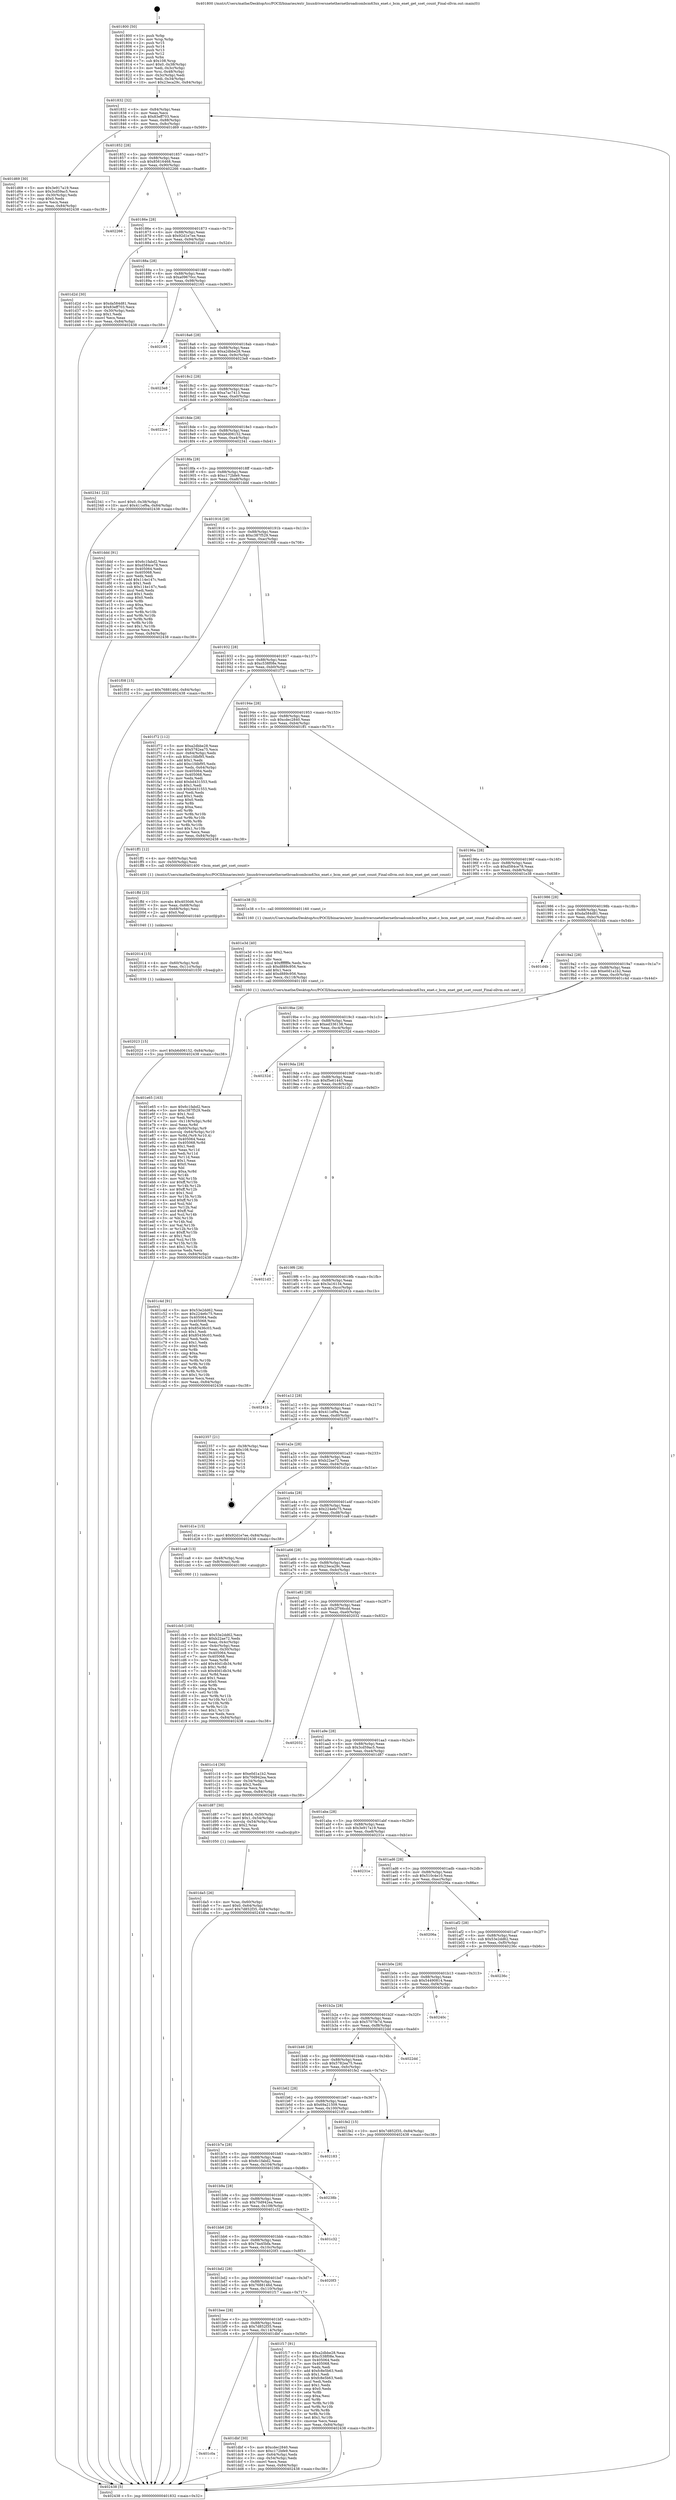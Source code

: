 digraph "0x401800" {
  label = "0x401800 (/mnt/c/Users/mathe/Desktop/tcc/POCII/binaries/extr_linuxdriversnetethernetbroadcombcm63xx_enet.c_bcm_enet_get_sset_count_Final-ollvm.out::main(0))"
  labelloc = "t"
  node[shape=record]

  Entry [label="",width=0.3,height=0.3,shape=circle,fillcolor=black,style=filled]
  "0x401832" [label="{
     0x401832 [32]\l
     | [instrs]\l
     &nbsp;&nbsp;0x401832 \<+6\>: mov -0x84(%rbp),%eax\l
     &nbsp;&nbsp;0x401838 \<+2\>: mov %eax,%ecx\l
     &nbsp;&nbsp;0x40183a \<+6\>: sub $0x83eff703,%ecx\l
     &nbsp;&nbsp;0x401840 \<+6\>: mov %eax,-0x88(%rbp)\l
     &nbsp;&nbsp;0x401846 \<+6\>: mov %ecx,-0x8c(%rbp)\l
     &nbsp;&nbsp;0x40184c \<+6\>: je 0000000000401d69 \<main+0x569\>\l
  }"]
  "0x401d69" [label="{
     0x401d69 [30]\l
     | [instrs]\l
     &nbsp;&nbsp;0x401d69 \<+5\>: mov $0x3e917a19,%eax\l
     &nbsp;&nbsp;0x401d6e \<+5\>: mov $0x3cd59ac5,%ecx\l
     &nbsp;&nbsp;0x401d73 \<+3\>: mov -0x30(%rbp),%edx\l
     &nbsp;&nbsp;0x401d76 \<+3\>: cmp $0x0,%edx\l
     &nbsp;&nbsp;0x401d79 \<+3\>: cmove %ecx,%eax\l
     &nbsp;&nbsp;0x401d7c \<+6\>: mov %eax,-0x84(%rbp)\l
     &nbsp;&nbsp;0x401d82 \<+5\>: jmp 0000000000402438 \<main+0xc38\>\l
  }"]
  "0x401852" [label="{
     0x401852 [28]\l
     | [instrs]\l
     &nbsp;&nbsp;0x401852 \<+5\>: jmp 0000000000401857 \<main+0x57\>\l
     &nbsp;&nbsp;0x401857 \<+6\>: mov -0x88(%rbp),%eax\l
     &nbsp;&nbsp;0x40185d \<+5\>: sub $0x85616468,%eax\l
     &nbsp;&nbsp;0x401862 \<+6\>: mov %eax,-0x90(%rbp)\l
     &nbsp;&nbsp;0x401868 \<+6\>: je 0000000000402266 \<main+0xa66\>\l
  }"]
  Exit [label="",width=0.3,height=0.3,shape=circle,fillcolor=black,style=filled,peripheries=2]
  "0x402266" [label="{
     0x402266\l
  }", style=dashed]
  "0x40186e" [label="{
     0x40186e [28]\l
     | [instrs]\l
     &nbsp;&nbsp;0x40186e \<+5\>: jmp 0000000000401873 \<main+0x73\>\l
     &nbsp;&nbsp;0x401873 \<+6\>: mov -0x88(%rbp),%eax\l
     &nbsp;&nbsp;0x401879 \<+5\>: sub $0x92d1e7ee,%eax\l
     &nbsp;&nbsp;0x40187e \<+6\>: mov %eax,-0x94(%rbp)\l
     &nbsp;&nbsp;0x401884 \<+6\>: je 0000000000401d2d \<main+0x52d\>\l
  }"]
  "0x402023" [label="{
     0x402023 [15]\l
     | [instrs]\l
     &nbsp;&nbsp;0x402023 \<+10\>: movl $0xb6d06152,-0x84(%rbp)\l
     &nbsp;&nbsp;0x40202d \<+5\>: jmp 0000000000402438 \<main+0xc38\>\l
  }"]
  "0x401d2d" [label="{
     0x401d2d [30]\l
     | [instrs]\l
     &nbsp;&nbsp;0x401d2d \<+5\>: mov $0xda584d81,%eax\l
     &nbsp;&nbsp;0x401d32 \<+5\>: mov $0x83eff703,%ecx\l
     &nbsp;&nbsp;0x401d37 \<+3\>: mov -0x30(%rbp),%edx\l
     &nbsp;&nbsp;0x401d3a \<+3\>: cmp $0x1,%edx\l
     &nbsp;&nbsp;0x401d3d \<+3\>: cmovl %ecx,%eax\l
     &nbsp;&nbsp;0x401d40 \<+6\>: mov %eax,-0x84(%rbp)\l
     &nbsp;&nbsp;0x401d46 \<+5\>: jmp 0000000000402438 \<main+0xc38\>\l
  }"]
  "0x40188a" [label="{
     0x40188a [28]\l
     | [instrs]\l
     &nbsp;&nbsp;0x40188a \<+5\>: jmp 000000000040188f \<main+0x8f\>\l
     &nbsp;&nbsp;0x40188f \<+6\>: mov -0x88(%rbp),%eax\l
     &nbsp;&nbsp;0x401895 \<+5\>: sub $0xa09670cc,%eax\l
     &nbsp;&nbsp;0x40189a \<+6\>: mov %eax,-0x98(%rbp)\l
     &nbsp;&nbsp;0x4018a0 \<+6\>: je 0000000000402165 \<main+0x965\>\l
  }"]
  "0x402014" [label="{
     0x402014 [15]\l
     | [instrs]\l
     &nbsp;&nbsp;0x402014 \<+4\>: mov -0x60(%rbp),%rdi\l
     &nbsp;&nbsp;0x402018 \<+6\>: mov %eax,-0x11c(%rbp)\l
     &nbsp;&nbsp;0x40201e \<+5\>: call 0000000000401030 \<free@plt\>\l
     | [calls]\l
     &nbsp;&nbsp;0x401030 \{1\} (unknown)\l
  }"]
  "0x402165" [label="{
     0x402165\l
  }", style=dashed]
  "0x4018a6" [label="{
     0x4018a6 [28]\l
     | [instrs]\l
     &nbsp;&nbsp;0x4018a6 \<+5\>: jmp 00000000004018ab \<main+0xab\>\l
     &nbsp;&nbsp;0x4018ab \<+6\>: mov -0x88(%rbp),%eax\l
     &nbsp;&nbsp;0x4018b1 \<+5\>: sub $0xa2dbbe28,%eax\l
     &nbsp;&nbsp;0x4018b6 \<+6\>: mov %eax,-0x9c(%rbp)\l
     &nbsp;&nbsp;0x4018bc \<+6\>: je 00000000004023e8 \<main+0xbe8\>\l
  }"]
  "0x401ffd" [label="{
     0x401ffd [23]\l
     | [instrs]\l
     &nbsp;&nbsp;0x401ffd \<+10\>: movabs $0x4030d6,%rdi\l
     &nbsp;&nbsp;0x402007 \<+3\>: mov %eax,-0x68(%rbp)\l
     &nbsp;&nbsp;0x40200a \<+3\>: mov -0x68(%rbp),%esi\l
     &nbsp;&nbsp;0x40200d \<+2\>: mov $0x0,%al\l
     &nbsp;&nbsp;0x40200f \<+5\>: call 0000000000401040 \<printf@plt\>\l
     | [calls]\l
     &nbsp;&nbsp;0x401040 \{1\} (unknown)\l
  }"]
  "0x4023e8" [label="{
     0x4023e8\l
  }", style=dashed]
  "0x4018c2" [label="{
     0x4018c2 [28]\l
     | [instrs]\l
     &nbsp;&nbsp;0x4018c2 \<+5\>: jmp 00000000004018c7 \<main+0xc7\>\l
     &nbsp;&nbsp;0x4018c7 \<+6\>: mov -0x88(%rbp),%eax\l
     &nbsp;&nbsp;0x4018cd \<+5\>: sub $0xa7ac7413,%eax\l
     &nbsp;&nbsp;0x4018d2 \<+6\>: mov %eax,-0xa0(%rbp)\l
     &nbsp;&nbsp;0x4018d8 \<+6\>: je 00000000004022ce \<main+0xace\>\l
  }"]
  "0x401e65" [label="{
     0x401e65 [163]\l
     | [instrs]\l
     &nbsp;&nbsp;0x401e65 \<+5\>: mov $0x6c1fabd2,%ecx\l
     &nbsp;&nbsp;0x401e6a \<+5\>: mov $0xc387f529,%edx\l
     &nbsp;&nbsp;0x401e6f \<+3\>: mov $0x1,%sil\l
     &nbsp;&nbsp;0x401e72 \<+2\>: xor %edi,%edi\l
     &nbsp;&nbsp;0x401e74 \<+7\>: mov -0x118(%rbp),%r8d\l
     &nbsp;&nbsp;0x401e7b \<+4\>: imul %eax,%r8d\l
     &nbsp;&nbsp;0x401e7f \<+4\>: mov -0x60(%rbp),%r9\l
     &nbsp;&nbsp;0x401e83 \<+4\>: movslq -0x64(%rbp),%r10\l
     &nbsp;&nbsp;0x401e87 \<+4\>: mov %r8d,(%r9,%r10,4)\l
     &nbsp;&nbsp;0x401e8b \<+7\>: mov 0x405064,%eax\l
     &nbsp;&nbsp;0x401e92 \<+8\>: mov 0x405068,%r8d\l
     &nbsp;&nbsp;0x401e9a \<+3\>: sub $0x1,%edi\l
     &nbsp;&nbsp;0x401e9d \<+3\>: mov %eax,%r11d\l
     &nbsp;&nbsp;0x401ea0 \<+3\>: add %edi,%r11d\l
     &nbsp;&nbsp;0x401ea3 \<+4\>: imul %r11d,%eax\l
     &nbsp;&nbsp;0x401ea7 \<+3\>: and $0x1,%eax\l
     &nbsp;&nbsp;0x401eaa \<+3\>: cmp $0x0,%eax\l
     &nbsp;&nbsp;0x401ead \<+3\>: sete %bl\l
     &nbsp;&nbsp;0x401eb0 \<+4\>: cmp $0xa,%r8d\l
     &nbsp;&nbsp;0x401eb4 \<+4\>: setl %r14b\l
     &nbsp;&nbsp;0x401eb8 \<+3\>: mov %bl,%r15b\l
     &nbsp;&nbsp;0x401ebb \<+4\>: xor $0xff,%r15b\l
     &nbsp;&nbsp;0x401ebf \<+3\>: mov %r14b,%r12b\l
     &nbsp;&nbsp;0x401ec2 \<+4\>: xor $0xff,%r12b\l
     &nbsp;&nbsp;0x401ec6 \<+4\>: xor $0x1,%sil\l
     &nbsp;&nbsp;0x401eca \<+3\>: mov %r15b,%r13b\l
     &nbsp;&nbsp;0x401ecd \<+4\>: and $0xff,%r13b\l
     &nbsp;&nbsp;0x401ed1 \<+3\>: and %sil,%bl\l
     &nbsp;&nbsp;0x401ed4 \<+3\>: mov %r12b,%al\l
     &nbsp;&nbsp;0x401ed7 \<+2\>: and $0xff,%al\l
     &nbsp;&nbsp;0x401ed9 \<+3\>: and %sil,%r14b\l
     &nbsp;&nbsp;0x401edc \<+3\>: or %bl,%r13b\l
     &nbsp;&nbsp;0x401edf \<+3\>: or %r14b,%al\l
     &nbsp;&nbsp;0x401ee2 \<+3\>: xor %al,%r13b\l
     &nbsp;&nbsp;0x401ee5 \<+3\>: or %r12b,%r15b\l
     &nbsp;&nbsp;0x401ee8 \<+4\>: xor $0xff,%r15b\l
     &nbsp;&nbsp;0x401eec \<+4\>: or $0x1,%sil\l
     &nbsp;&nbsp;0x401ef0 \<+3\>: and %sil,%r15b\l
     &nbsp;&nbsp;0x401ef3 \<+3\>: or %r15b,%r13b\l
     &nbsp;&nbsp;0x401ef6 \<+4\>: test $0x1,%r13b\l
     &nbsp;&nbsp;0x401efa \<+3\>: cmovne %edx,%ecx\l
     &nbsp;&nbsp;0x401efd \<+6\>: mov %ecx,-0x84(%rbp)\l
     &nbsp;&nbsp;0x401f03 \<+5\>: jmp 0000000000402438 \<main+0xc38\>\l
  }"]
  "0x4022ce" [label="{
     0x4022ce\l
  }", style=dashed]
  "0x4018de" [label="{
     0x4018de [28]\l
     | [instrs]\l
     &nbsp;&nbsp;0x4018de \<+5\>: jmp 00000000004018e3 \<main+0xe3\>\l
     &nbsp;&nbsp;0x4018e3 \<+6\>: mov -0x88(%rbp),%eax\l
     &nbsp;&nbsp;0x4018e9 \<+5\>: sub $0xb6d06152,%eax\l
     &nbsp;&nbsp;0x4018ee \<+6\>: mov %eax,-0xa4(%rbp)\l
     &nbsp;&nbsp;0x4018f4 \<+6\>: je 0000000000402341 \<main+0xb41\>\l
  }"]
  "0x401e3d" [label="{
     0x401e3d [40]\l
     | [instrs]\l
     &nbsp;&nbsp;0x401e3d \<+5\>: mov $0x2,%ecx\l
     &nbsp;&nbsp;0x401e42 \<+1\>: cltd\l
     &nbsp;&nbsp;0x401e43 \<+2\>: idiv %ecx\l
     &nbsp;&nbsp;0x401e45 \<+6\>: imul $0xfffffffe,%edx,%ecx\l
     &nbsp;&nbsp;0x401e4b \<+6\>: sub $0xd889c956,%ecx\l
     &nbsp;&nbsp;0x401e51 \<+3\>: add $0x1,%ecx\l
     &nbsp;&nbsp;0x401e54 \<+6\>: add $0xd889c956,%ecx\l
     &nbsp;&nbsp;0x401e5a \<+6\>: mov %ecx,-0x118(%rbp)\l
     &nbsp;&nbsp;0x401e60 \<+5\>: call 0000000000401160 \<next_i\>\l
     | [calls]\l
     &nbsp;&nbsp;0x401160 \{1\} (/mnt/c/Users/mathe/Desktop/tcc/POCII/binaries/extr_linuxdriversnetethernetbroadcombcm63xx_enet.c_bcm_enet_get_sset_count_Final-ollvm.out::next_i)\l
  }"]
  "0x402341" [label="{
     0x402341 [22]\l
     | [instrs]\l
     &nbsp;&nbsp;0x402341 \<+7\>: movl $0x0,-0x38(%rbp)\l
     &nbsp;&nbsp;0x402348 \<+10\>: movl $0x411ef9a,-0x84(%rbp)\l
     &nbsp;&nbsp;0x402352 \<+5\>: jmp 0000000000402438 \<main+0xc38\>\l
  }"]
  "0x4018fa" [label="{
     0x4018fa [28]\l
     | [instrs]\l
     &nbsp;&nbsp;0x4018fa \<+5\>: jmp 00000000004018ff \<main+0xff\>\l
     &nbsp;&nbsp;0x4018ff \<+6\>: mov -0x88(%rbp),%eax\l
     &nbsp;&nbsp;0x401905 \<+5\>: sub $0xc172bfe9,%eax\l
     &nbsp;&nbsp;0x40190a \<+6\>: mov %eax,-0xa8(%rbp)\l
     &nbsp;&nbsp;0x401910 \<+6\>: je 0000000000401ddd \<main+0x5dd\>\l
  }"]
  "0x401c0a" [label="{
     0x401c0a\l
  }", style=dashed]
  "0x401ddd" [label="{
     0x401ddd [91]\l
     | [instrs]\l
     &nbsp;&nbsp;0x401ddd \<+5\>: mov $0x6c1fabd2,%eax\l
     &nbsp;&nbsp;0x401de2 \<+5\>: mov $0xd584ce78,%ecx\l
     &nbsp;&nbsp;0x401de7 \<+7\>: mov 0x405064,%edx\l
     &nbsp;&nbsp;0x401dee \<+7\>: mov 0x405068,%esi\l
     &nbsp;&nbsp;0x401df5 \<+2\>: mov %edx,%edi\l
     &nbsp;&nbsp;0x401df7 \<+6\>: add $0x114e147c,%edi\l
     &nbsp;&nbsp;0x401dfd \<+3\>: sub $0x1,%edi\l
     &nbsp;&nbsp;0x401e00 \<+6\>: sub $0x114e147c,%edi\l
     &nbsp;&nbsp;0x401e06 \<+3\>: imul %edi,%edx\l
     &nbsp;&nbsp;0x401e09 \<+3\>: and $0x1,%edx\l
     &nbsp;&nbsp;0x401e0c \<+3\>: cmp $0x0,%edx\l
     &nbsp;&nbsp;0x401e0f \<+4\>: sete %r8b\l
     &nbsp;&nbsp;0x401e13 \<+3\>: cmp $0xa,%esi\l
     &nbsp;&nbsp;0x401e16 \<+4\>: setl %r9b\l
     &nbsp;&nbsp;0x401e1a \<+3\>: mov %r8b,%r10b\l
     &nbsp;&nbsp;0x401e1d \<+3\>: and %r9b,%r10b\l
     &nbsp;&nbsp;0x401e20 \<+3\>: xor %r9b,%r8b\l
     &nbsp;&nbsp;0x401e23 \<+3\>: or %r8b,%r10b\l
     &nbsp;&nbsp;0x401e26 \<+4\>: test $0x1,%r10b\l
     &nbsp;&nbsp;0x401e2a \<+3\>: cmovne %ecx,%eax\l
     &nbsp;&nbsp;0x401e2d \<+6\>: mov %eax,-0x84(%rbp)\l
     &nbsp;&nbsp;0x401e33 \<+5\>: jmp 0000000000402438 \<main+0xc38\>\l
  }"]
  "0x401916" [label="{
     0x401916 [28]\l
     | [instrs]\l
     &nbsp;&nbsp;0x401916 \<+5\>: jmp 000000000040191b \<main+0x11b\>\l
     &nbsp;&nbsp;0x40191b \<+6\>: mov -0x88(%rbp),%eax\l
     &nbsp;&nbsp;0x401921 \<+5\>: sub $0xc387f529,%eax\l
     &nbsp;&nbsp;0x401926 \<+6\>: mov %eax,-0xac(%rbp)\l
     &nbsp;&nbsp;0x40192c \<+6\>: je 0000000000401f08 \<main+0x708\>\l
  }"]
  "0x401dbf" [label="{
     0x401dbf [30]\l
     | [instrs]\l
     &nbsp;&nbsp;0x401dbf \<+5\>: mov $0xcdec2840,%eax\l
     &nbsp;&nbsp;0x401dc4 \<+5\>: mov $0xc172bfe9,%ecx\l
     &nbsp;&nbsp;0x401dc9 \<+3\>: mov -0x64(%rbp),%edx\l
     &nbsp;&nbsp;0x401dcc \<+3\>: cmp -0x54(%rbp),%edx\l
     &nbsp;&nbsp;0x401dcf \<+3\>: cmovl %ecx,%eax\l
     &nbsp;&nbsp;0x401dd2 \<+6\>: mov %eax,-0x84(%rbp)\l
     &nbsp;&nbsp;0x401dd8 \<+5\>: jmp 0000000000402438 \<main+0xc38\>\l
  }"]
  "0x401f08" [label="{
     0x401f08 [15]\l
     | [instrs]\l
     &nbsp;&nbsp;0x401f08 \<+10\>: movl $0x7688146d,-0x84(%rbp)\l
     &nbsp;&nbsp;0x401f12 \<+5\>: jmp 0000000000402438 \<main+0xc38\>\l
  }"]
  "0x401932" [label="{
     0x401932 [28]\l
     | [instrs]\l
     &nbsp;&nbsp;0x401932 \<+5\>: jmp 0000000000401937 \<main+0x137\>\l
     &nbsp;&nbsp;0x401937 \<+6\>: mov -0x88(%rbp),%eax\l
     &nbsp;&nbsp;0x40193d \<+5\>: sub $0xc538f08e,%eax\l
     &nbsp;&nbsp;0x401942 \<+6\>: mov %eax,-0xb0(%rbp)\l
     &nbsp;&nbsp;0x401948 \<+6\>: je 0000000000401f72 \<main+0x772\>\l
  }"]
  "0x401bee" [label="{
     0x401bee [28]\l
     | [instrs]\l
     &nbsp;&nbsp;0x401bee \<+5\>: jmp 0000000000401bf3 \<main+0x3f3\>\l
     &nbsp;&nbsp;0x401bf3 \<+6\>: mov -0x88(%rbp),%eax\l
     &nbsp;&nbsp;0x401bf9 \<+5\>: sub $0x7d852f35,%eax\l
     &nbsp;&nbsp;0x401bfe \<+6\>: mov %eax,-0x114(%rbp)\l
     &nbsp;&nbsp;0x401c04 \<+6\>: je 0000000000401dbf \<main+0x5bf\>\l
  }"]
  "0x401f72" [label="{
     0x401f72 [112]\l
     | [instrs]\l
     &nbsp;&nbsp;0x401f72 \<+5\>: mov $0xa2dbbe28,%eax\l
     &nbsp;&nbsp;0x401f77 \<+5\>: mov $0x5782ea75,%ecx\l
     &nbsp;&nbsp;0x401f7c \<+3\>: mov -0x64(%rbp),%edx\l
     &nbsp;&nbsp;0x401f7f \<+6\>: sub $0xc1fdbf95,%edx\l
     &nbsp;&nbsp;0x401f85 \<+3\>: add $0x1,%edx\l
     &nbsp;&nbsp;0x401f88 \<+6\>: add $0xc1fdbf95,%edx\l
     &nbsp;&nbsp;0x401f8e \<+3\>: mov %edx,-0x64(%rbp)\l
     &nbsp;&nbsp;0x401f91 \<+7\>: mov 0x405064,%edx\l
     &nbsp;&nbsp;0x401f98 \<+7\>: mov 0x405068,%esi\l
     &nbsp;&nbsp;0x401f9f \<+2\>: mov %edx,%edi\l
     &nbsp;&nbsp;0x401fa1 \<+6\>: add $0xbd431553,%edi\l
     &nbsp;&nbsp;0x401fa7 \<+3\>: sub $0x1,%edi\l
     &nbsp;&nbsp;0x401faa \<+6\>: sub $0xbd431553,%edi\l
     &nbsp;&nbsp;0x401fb0 \<+3\>: imul %edi,%edx\l
     &nbsp;&nbsp;0x401fb3 \<+3\>: and $0x1,%edx\l
     &nbsp;&nbsp;0x401fb6 \<+3\>: cmp $0x0,%edx\l
     &nbsp;&nbsp;0x401fb9 \<+4\>: sete %r8b\l
     &nbsp;&nbsp;0x401fbd \<+3\>: cmp $0xa,%esi\l
     &nbsp;&nbsp;0x401fc0 \<+4\>: setl %r9b\l
     &nbsp;&nbsp;0x401fc4 \<+3\>: mov %r8b,%r10b\l
     &nbsp;&nbsp;0x401fc7 \<+3\>: and %r9b,%r10b\l
     &nbsp;&nbsp;0x401fca \<+3\>: xor %r9b,%r8b\l
     &nbsp;&nbsp;0x401fcd \<+3\>: or %r8b,%r10b\l
     &nbsp;&nbsp;0x401fd0 \<+4\>: test $0x1,%r10b\l
     &nbsp;&nbsp;0x401fd4 \<+3\>: cmovne %ecx,%eax\l
     &nbsp;&nbsp;0x401fd7 \<+6\>: mov %eax,-0x84(%rbp)\l
     &nbsp;&nbsp;0x401fdd \<+5\>: jmp 0000000000402438 \<main+0xc38\>\l
  }"]
  "0x40194e" [label="{
     0x40194e [28]\l
     | [instrs]\l
     &nbsp;&nbsp;0x40194e \<+5\>: jmp 0000000000401953 \<main+0x153\>\l
     &nbsp;&nbsp;0x401953 \<+6\>: mov -0x88(%rbp),%eax\l
     &nbsp;&nbsp;0x401959 \<+5\>: sub $0xcdec2840,%eax\l
     &nbsp;&nbsp;0x40195e \<+6\>: mov %eax,-0xb4(%rbp)\l
     &nbsp;&nbsp;0x401964 \<+6\>: je 0000000000401ff1 \<main+0x7f1\>\l
  }"]
  "0x401f17" [label="{
     0x401f17 [91]\l
     | [instrs]\l
     &nbsp;&nbsp;0x401f17 \<+5\>: mov $0xa2dbbe28,%eax\l
     &nbsp;&nbsp;0x401f1c \<+5\>: mov $0xc538f08e,%ecx\l
     &nbsp;&nbsp;0x401f21 \<+7\>: mov 0x405064,%edx\l
     &nbsp;&nbsp;0x401f28 \<+7\>: mov 0x405068,%esi\l
     &nbsp;&nbsp;0x401f2f \<+2\>: mov %edx,%edi\l
     &nbsp;&nbsp;0x401f31 \<+6\>: add $0xfc8e5b63,%edi\l
     &nbsp;&nbsp;0x401f37 \<+3\>: sub $0x1,%edi\l
     &nbsp;&nbsp;0x401f3a \<+6\>: sub $0xfc8e5b63,%edi\l
     &nbsp;&nbsp;0x401f40 \<+3\>: imul %edi,%edx\l
     &nbsp;&nbsp;0x401f43 \<+3\>: and $0x1,%edx\l
     &nbsp;&nbsp;0x401f46 \<+3\>: cmp $0x0,%edx\l
     &nbsp;&nbsp;0x401f49 \<+4\>: sete %r8b\l
     &nbsp;&nbsp;0x401f4d \<+3\>: cmp $0xa,%esi\l
     &nbsp;&nbsp;0x401f50 \<+4\>: setl %r9b\l
     &nbsp;&nbsp;0x401f54 \<+3\>: mov %r8b,%r10b\l
     &nbsp;&nbsp;0x401f57 \<+3\>: and %r9b,%r10b\l
     &nbsp;&nbsp;0x401f5a \<+3\>: xor %r9b,%r8b\l
     &nbsp;&nbsp;0x401f5d \<+3\>: or %r8b,%r10b\l
     &nbsp;&nbsp;0x401f60 \<+4\>: test $0x1,%r10b\l
     &nbsp;&nbsp;0x401f64 \<+3\>: cmovne %ecx,%eax\l
     &nbsp;&nbsp;0x401f67 \<+6\>: mov %eax,-0x84(%rbp)\l
     &nbsp;&nbsp;0x401f6d \<+5\>: jmp 0000000000402438 \<main+0xc38\>\l
  }"]
  "0x401ff1" [label="{
     0x401ff1 [12]\l
     | [instrs]\l
     &nbsp;&nbsp;0x401ff1 \<+4\>: mov -0x60(%rbp),%rdi\l
     &nbsp;&nbsp;0x401ff5 \<+3\>: mov -0x50(%rbp),%esi\l
     &nbsp;&nbsp;0x401ff8 \<+5\>: call 0000000000401400 \<bcm_enet_get_sset_count\>\l
     | [calls]\l
     &nbsp;&nbsp;0x401400 \{1\} (/mnt/c/Users/mathe/Desktop/tcc/POCII/binaries/extr_linuxdriversnetethernetbroadcombcm63xx_enet.c_bcm_enet_get_sset_count_Final-ollvm.out::bcm_enet_get_sset_count)\l
  }"]
  "0x40196a" [label="{
     0x40196a [28]\l
     | [instrs]\l
     &nbsp;&nbsp;0x40196a \<+5\>: jmp 000000000040196f \<main+0x16f\>\l
     &nbsp;&nbsp;0x40196f \<+6\>: mov -0x88(%rbp),%eax\l
     &nbsp;&nbsp;0x401975 \<+5\>: sub $0xd584ce78,%eax\l
     &nbsp;&nbsp;0x40197a \<+6\>: mov %eax,-0xb8(%rbp)\l
     &nbsp;&nbsp;0x401980 \<+6\>: je 0000000000401e38 \<main+0x638\>\l
  }"]
  "0x401bd2" [label="{
     0x401bd2 [28]\l
     | [instrs]\l
     &nbsp;&nbsp;0x401bd2 \<+5\>: jmp 0000000000401bd7 \<main+0x3d7\>\l
     &nbsp;&nbsp;0x401bd7 \<+6\>: mov -0x88(%rbp),%eax\l
     &nbsp;&nbsp;0x401bdd \<+5\>: sub $0x7688146d,%eax\l
     &nbsp;&nbsp;0x401be2 \<+6\>: mov %eax,-0x110(%rbp)\l
     &nbsp;&nbsp;0x401be8 \<+6\>: je 0000000000401f17 \<main+0x717\>\l
  }"]
  "0x401e38" [label="{
     0x401e38 [5]\l
     | [instrs]\l
     &nbsp;&nbsp;0x401e38 \<+5\>: call 0000000000401160 \<next_i\>\l
     | [calls]\l
     &nbsp;&nbsp;0x401160 \{1\} (/mnt/c/Users/mathe/Desktop/tcc/POCII/binaries/extr_linuxdriversnetethernetbroadcombcm63xx_enet.c_bcm_enet_get_sset_count_Final-ollvm.out::next_i)\l
  }"]
  "0x401986" [label="{
     0x401986 [28]\l
     | [instrs]\l
     &nbsp;&nbsp;0x401986 \<+5\>: jmp 000000000040198b \<main+0x18b\>\l
     &nbsp;&nbsp;0x40198b \<+6\>: mov -0x88(%rbp),%eax\l
     &nbsp;&nbsp;0x401991 \<+5\>: sub $0xda584d81,%eax\l
     &nbsp;&nbsp;0x401996 \<+6\>: mov %eax,-0xbc(%rbp)\l
     &nbsp;&nbsp;0x40199c \<+6\>: je 0000000000401d4b \<main+0x54b\>\l
  }"]
  "0x4020f3" [label="{
     0x4020f3\l
  }", style=dashed]
  "0x401d4b" [label="{
     0x401d4b\l
  }", style=dashed]
  "0x4019a2" [label="{
     0x4019a2 [28]\l
     | [instrs]\l
     &nbsp;&nbsp;0x4019a2 \<+5\>: jmp 00000000004019a7 \<main+0x1a7\>\l
     &nbsp;&nbsp;0x4019a7 \<+6\>: mov -0x88(%rbp),%eax\l
     &nbsp;&nbsp;0x4019ad \<+5\>: sub $0xe0d1a1b2,%eax\l
     &nbsp;&nbsp;0x4019b2 \<+6\>: mov %eax,-0xc0(%rbp)\l
     &nbsp;&nbsp;0x4019b8 \<+6\>: je 0000000000401c4d \<main+0x44d\>\l
  }"]
  "0x401bb6" [label="{
     0x401bb6 [28]\l
     | [instrs]\l
     &nbsp;&nbsp;0x401bb6 \<+5\>: jmp 0000000000401bbb \<main+0x3bb\>\l
     &nbsp;&nbsp;0x401bbb \<+6\>: mov -0x88(%rbp),%eax\l
     &nbsp;&nbsp;0x401bc1 \<+5\>: sub $0x74a45bfa,%eax\l
     &nbsp;&nbsp;0x401bc6 \<+6\>: mov %eax,-0x10c(%rbp)\l
     &nbsp;&nbsp;0x401bcc \<+6\>: je 00000000004020f3 \<main+0x8f3\>\l
  }"]
  "0x401c4d" [label="{
     0x401c4d [91]\l
     | [instrs]\l
     &nbsp;&nbsp;0x401c4d \<+5\>: mov $0x53e2dd62,%eax\l
     &nbsp;&nbsp;0x401c52 \<+5\>: mov $0x224e6c75,%ecx\l
     &nbsp;&nbsp;0x401c57 \<+7\>: mov 0x405064,%edx\l
     &nbsp;&nbsp;0x401c5e \<+7\>: mov 0x405068,%esi\l
     &nbsp;&nbsp;0x401c65 \<+2\>: mov %edx,%edi\l
     &nbsp;&nbsp;0x401c67 \<+6\>: sub $0x85436c03,%edi\l
     &nbsp;&nbsp;0x401c6d \<+3\>: sub $0x1,%edi\l
     &nbsp;&nbsp;0x401c70 \<+6\>: add $0x85436c03,%edi\l
     &nbsp;&nbsp;0x401c76 \<+3\>: imul %edi,%edx\l
     &nbsp;&nbsp;0x401c79 \<+3\>: and $0x1,%edx\l
     &nbsp;&nbsp;0x401c7c \<+3\>: cmp $0x0,%edx\l
     &nbsp;&nbsp;0x401c7f \<+4\>: sete %r8b\l
     &nbsp;&nbsp;0x401c83 \<+3\>: cmp $0xa,%esi\l
     &nbsp;&nbsp;0x401c86 \<+4\>: setl %r9b\l
     &nbsp;&nbsp;0x401c8a \<+3\>: mov %r8b,%r10b\l
     &nbsp;&nbsp;0x401c8d \<+3\>: and %r9b,%r10b\l
     &nbsp;&nbsp;0x401c90 \<+3\>: xor %r9b,%r8b\l
     &nbsp;&nbsp;0x401c93 \<+3\>: or %r8b,%r10b\l
     &nbsp;&nbsp;0x401c96 \<+4\>: test $0x1,%r10b\l
     &nbsp;&nbsp;0x401c9a \<+3\>: cmovne %ecx,%eax\l
     &nbsp;&nbsp;0x401c9d \<+6\>: mov %eax,-0x84(%rbp)\l
     &nbsp;&nbsp;0x401ca3 \<+5\>: jmp 0000000000402438 \<main+0xc38\>\l
  }"]
  "0x4019be" [label="{
     0x4019be [28]\l
     | [instrs]\l
     &nbsp;&nbsp;0x4019be \<+5\>: jmp 00000000004019c3 \<main+0x1c3\>\l
     &nbsp;&nbsp;0x4019c3 \<+6\>: mov -0x88(%rbp),%eax\l
     &nbsp;&nbsp;0x4019c9 \<+5\>: sub $0xed336138,%eax\l
     &nbsp;&nbsp;0x4019ce \<+6\>: mov %eax,-0xc4(%rbp)\l
     &nbsp;&nbsp;0x4019d4 \<+6\>: je 000000000040232d \<main+0xb2d\>\l
  }"]
  "0x401c32" [label="{
     0x401c32\l
  }", style=dashed]
  "0x40232d" [label="{
     0x40232d\l
  }", style=dashed]
  "0x4019da" [label="{
     0x4019da [28]\l
     | [instrs]\l
     &nbsp;&nbsp;0x4019da \<+5\>: jmp 00000000004019df \<main+0x1df\>\l
     &nbsp;&nbsp;0x4019df \<+6\>: mov -0x88(%rbp),%eax\l
     &nbsp;&nbsp;0x4019e5 \<+5\>: sub $0xf5e61445,%eax\l
     &nbsp;&nbsp;0x4019ea \<+6\>: mov %eax,-0xc8(%rbp)\l
     &nbsp;&nbsp;0x4019f0 \<+6\>: je 00000000004021d3 \<main+0x9d3\>\l
  }"]
  "0x401b9a" [label="{
     0x401b9a [28]\l
     | [instrs]\l
     &nbsp;&nbsp;0x401b9a \<+5\>: jmp 0000000000401b9f \<main+0x39f\>\l
     &nbsp;&nbsp;0x401b9f \<+6\>: mov -0x88(%rbp),%eax\l
     &nbsp;&nbsp;0x401ba5 \<+5\>: sub $0x70d942ea,%eax\l
     &nbsp;&nbsp;0x401baa \<+6\>: mov %eax,-0x108(%rbp)\l
     &nbsp;&nbsp;0x401bb0 \<+6\>: je 0000000000401c32 \<main+0x432\>\l
  }"]
  "0x4021d3" [label="{
     0x4021d3\l
  }", style=dashed]
  "0x4019f6" [label="{
     0x4019f6 [28]\l
     | [instrs]\l
     &nbsp;&nbsp;0x4019f6 \<+5\>: jmp 00000000004019fb \<main+0x1fb\>\l
     &nbsp;&nbsp;0x4019fb \<+6\>: mov -0x88(%rbp),%eax\l
     &nbsp;&nbsp;0x401a01 \<+5\>: sub $0x3a16134,%eax\l
     &nbsp;&nbsp;0x401a06 \<+6\>: mov %eax,-0xcc(%rbp)\l
     &nbsp;&nbsp;0x401a0c \<+6\>: je 000000000040241b \<main+0xc1b\>\l
  }"]
  "0x40238b" [label="{
     0x40238b\l
  }", style=dashed]
  "0x40241b" [label="{
     0x40241b\l
  }", style=dashed]
  "0x401a12" [label="{
     0x401a12 [28]\l
     | [instrs]\l
     &nbsp;&nbsp;0x401a12 \<+5\>: jmp 0000000000401a17 \<main+0x217\>\l
     &nbsp;&nbsp;0x401a17 \<+6\>: mov -0x88(%rbp),%eax\l
     &nbsp;&nbsp;0x401a1d \<+5\>: sub $0x411ef9a,%eax\l
     &nbsp;&nbsp;0x401a22 \<+6\>: mov %eax,-0xd0(%rbp)\l
     &nbsp;&nbsp;0x401a28 \<+6\>: je 0000000000402357 \<main+0xb57\>\l
  }"]
  "0x401b7e" [label="{
     0x401b7e [28]\l
     | [instrs]\l
     &nbsp;&nbsp;0x401b7e \<+5\>: jmp 0000000000401b83 \<main+0x383\>\l
     &nbsp;&nbsp;0x401b83 \<+6\>: mov -0x88(%rbp),%eax\l
     &nbsp;&nbsp;0x401b89 \<+5\>: sub $0x6c1fabd2,%eax\l
     &nbsp;&nbsp;0x401b8e \<+6\>: mov %eax,-0x104(%rbp)\l
     &nbsp;&nbsp;0x401b94 \<+6\>: je 000000000040238b \<main+0xb8b\>\l
  }"]
  "0x402357" [label="{
     0x402357 [21]\l
     | [instrs]\l
     &nbsp;&nbsp;0x402357 \<+3\>: mov -0x38(%rbp),%eax\l
     &nbsp;&nbsp;0x40235a \<+7\>: add $0x108,%rsp\l
     &nbsp;&nbsp;0x402361 \<+1\>: pop %rbx\l
     &nbsp;&nbsp;0x402362 \<+2\>: pop %r12\l
     &nbsp;&nbsp;0x402364 \<+2\>: pop %r13\l
     &nbsp;&nbsp;0x402366 \<+2\>: pop %r14\l
     &nbsp;&nbsp;0x402368 \<+2\>: pop %r15\l
     &nbsp;&nbsp;0x40236a \<+1\>: pop %rbp\l
     &nbsp;&nbsp;0x40236b \<+1\>: ret\l
  }"]
  "0x401a2e" [label="{
     0x401a2e [28]\l
     | [instrs]\l
     &nbsp;&nbsp;0x401a2e \<+5\>: jmp 0000000000401a33 \<main+0x233\>\l
     &nbsp;&nbsp;0x401a33 \<+6\>: mov -0x88(%rbp),%eax\l
     &nbsp;&nbsp;0x401a39 \<+5\>: sub $0xb22ae72,%eax\l
     &nbsp;&nbsp;0x401a3e \<+6\>: mov %eax,-0xd4(%rbp)\l
     &nbsp;&nbsp;0x401a44 \<+6\>: je 0000000000401d1e \<main+0x51e\>\l
  }"]
  "0x402183" [label="{
     0x402183\l
  }", style=dashed]
  "0x401d1e" [label="{
     0x401d1e [15]\l
     | [instrs]\l
     &nbsp;&nbsp;0x401d1e \<+10\>: movl $0x92d1e7ee,-0x84(%rbp)\l
     &nbsp;&nbsp;0x401d28 \<+5\>: jmp 0000000000402438 \<main+0xc38\>\l
  }"]
  "0x401a4a" [label="{
     0x401a4a [28]\l
     | [instrs]\l
     &nbsp;&nbsp;0x401a4a \<+5\>: jmp 0000000000401a4f \<main+0x24f\>\l
     &nbsp;&nbsp;0x401a4f \<+6\>: mov -0x88(%rbp),%eax\l
     &nbsp;&nbsp;0x401a55 \<+5\>: sub $0x224e6c75,%eax\l
     &nbsp;&nbsp;0x401a5a \<+6\>: mov %eax,-0xd8(%rbp)\l
     &nbsp;&nbsp;0x401a60 \<+6\>: je 0000000000401ca8 \<main+0x4a8\>\l
  }"]
  "0x401b62" [label="{
     0x401b62 [28]\l
     | [instrs]\l
     &nbsp;&nbsp;0x401b62 \<+5\>: jmp 0000000000401b67 \<main+0x367\>\l
     &nbsp;&nbsp;0x401b67 \<+6\>: mov -0x88(%rbp),%eax\l
     &nbsp;&nbsp;0x401b6d \<+5\>: sub $0x69a21509,%eax\l
     &nbsp;&nbsp;0x401b72 \<+6\>: mov %eax,-0x100(%rbp)\l
     &nbsp;&nbsp;0x401b78 \<+6\>: je 0000000000402183 \<main+0x983\>\l
  }"]
  "0x401ca8" [label="{
     0x401ca8 [13]\l
     | [instrs]\l
     &nbsp;&nbsp;0x401ca8 \<+4\>: mov -0x48(%rbp),%rax\l
     &nbsp;&nbsp;0x401cac \<+4\>: mov 0x8(%rax),%rdi\l
     &nbsp;&nbsp;0x401cb0 \<+5\>: call 0000000000401060 \<atoi@plt\>\l
     | [calls]\l
     &nbsp;&nbsp;0x401060 \{1\} (unknown)\l
  }"]
  "0x401a66" [label="{
     0x401a66 [28]\l
     | [instrs]\l
     &nbsp;&nbsp;0x401a66 \<+5\>: jmp 0000000000401a6b \<main+0x26b\>\l
     &nbsp;&nbsp;0x401a6b \<+6\>: mov -0x88(%rbp),%eax\l
     &nbsp;&nbsp;0x401a71 \<+5\>: sub $0x23eca29c,%eax\l
     &nbsp;&nbsp;0x401a76 \<+6\>: mov %eax,-0xdc(%rbp)\l
     &nbsp;&nbsp;0x401a7c \<+6\>: je 0000000000401c14 \<main+0x414\>\l
  }"]
  "0x401fe2" [label="{
     0x401fe2 [15]\l
     | [instrs]\l
     &nbsp;&nbsp;0x401fe2 \<+10\>: movl $0x7d852f35,-0x84(%rbp)\l
     &nbsp;&nbsp;0x401fec \<+5\>: jmp 0000000000402438 \<main+0xc38\>\l
  }"]
  "0x401c14" [label="{
     0x401c14 [30]\l
     | [instrs]\l
     &nbsp;&nbsp;0x401c14 \<+5\>: mov $0xe0d1a1b2,%eax\l
     &nbsp;&nbsp;0x401c19 \<+5\>: mov $0x70d942ea,%ecx\l
     &nbsp;&nbsp;0x401c1e \<+3\>: mov -0x34(%rbp),%edx\l
     &nbsp;&nbsp;0x401c21 \<+3\>: cmp $0x2,%edx\l
     &nbsp;&nbsp;0x401c24 \<+3\>: cmovne %ecx,%eax\l
     &nbsp;&nbsp;0x401c27 \<+6\>: mov %eax,-0x84(%rbp)\l
     &nbsp;&nbsp;0x401c2d \<+5\>: jmp 0000000000402438 \<main+0xc38\>\l
  }"]
  "0x401a82" [label="{
     0x401a82 [28]\l
     | [instrs]\l
     &nbsp;&nbsp;0x401a82 \<+5\>: jmp 0000000000401a87 \<main+0x287\>\l
     &nbsp;&nbsp;0x401a87 \<+6\>: mov -0x88(%rbp),%eax\l
     &nbsp;&nbsp;0x401a8d \<+5\>: sub $0x2f766cdd,%eax\l
     &nbsp;&nbsp;0x401a92 \<+6\>: mov %eax,-0xe0(%rbp)\l
     &nbsp;&nbsp;0x401a98 \<+6\>: je 0000000000402032 \<main+0x832\>\l
  }"]
  "0x402438" [label="{
     0x402438 [5]\l
     | [instrs]\l
     &nbsp;&nbsp;0x402438 \<+5\>: jmp 0000000000401832 \<main+0x32\>\l
  }"]
  "0x401800" [label="{
     0x401800 [50]\l
     | [instrs]\l
     &nbsp;&nbsp;0x401800 \<+1\>: push %rbp\l
     &nbsp;&nbsp;0x401801 \<+3\>: mov %rsp,%rbp\l
     &nbsp;&nbsp;0x401804 \<+2\>: push %r15\l
     &nbsp;&nbsp;0x401806 \<+2\>: push %r14\l
     &nbsp;&nbsp;0x401808 \<+2\>: push %r13\l
     &nbsp;&nbsp;0x40180a \<+2\>: push %r12\l
     &nbsp;&nbsp;0x40180c \<+1\>: push %rbx\l
     &nbsp;&nbsp;0x40180d \<+7\>: sub $0x108,%rsp\l
     &nbsp;&nbsp;0x401814 \<+7\>: movl $0x0,-0x38(%rbp)\l
     &nbsp;&nbsp;0x40181b \<+3\>: mov %edi,-0x3c(%rbp)\l
     &nbsp;&nbsp;0x40181e \<+4\>: mov %rsi,-0x48(%rbp)\l
     &nbsp;&nbsp;0x401822 \<+3\>: mov -0x3c(%rbp),%edi\l
     &nbsp;&nbsp;0x401825 \<+3\>: mov %edi,-0x34(%rbp)\l
     &nbsp;&nbsp;0x401828 \<+10\>: movl $0x23eca29c,-0x84(%rbp)\l
  }"]
  "0x401cb5" [label="{
     0x401cb5 [105]\l
     | [instrs]\l
     &nbsp;&nbsp;0x401cb5 \<+5\>: mov $0x53e2dd62,%ecx\l
     &nbsp;&nbsp;0x401cba \<+5\>: mov $0xb22ae72,%edx\l
     &nbsp;&nbsp;0x401cbf \<+3\>: mov %eax,-0x4c(%rbp)\l
     &nbsp;&nbsp;0x401cc2 \<+3\>: mov -0x4c(%rbp),%eax\l
     &nbsp;&nbsp;0x401cc5 \<+3\>: mov %eax,-0x30(%rbp)\l
     &nbsp;&nbsp;0x401cc8 \<+7\>: mov 0x405064,%eax\l
     &nbsp;&nbsp;0x401ccf \<+7\>: mov 0x405068,%esi\l
     &nbsp;&nbsp;0x401cd6 \<+3\>: mov %eax,%r8d\l
     &nbsp;&nbsp;0x401cd9 \<+7\>: add $0x40d1db34,%r8d\l
     &nbsp;&nbsp;0x401ce0 \<+4\>: sub $0x1,%r8d\l
     &nbsp;&nbsp;0x401ce4 \<+7\>: sub $0x40d1db34,%r8d\l
     &nbsp;&nbsp;0x401ceb \<+4\>: imul %r8d,%eax\l
     &nbsp;&nbsp;0x401cef \<+3\>: and $0x1,%eax\l
     &nbsp;&nbsp;0x401cf2 \<+3\>: cmp $0x0,%eax\l
     &nbsp;&nbsp;0x401cf5 \<+4\>: sete %r9b\l
     &nbsp;&nbsp;0x401cf9 \<+3\>: cmp $0xa,%esi\l
     &nbsp;&nbsp;0x401cfc \<+4\>: setl %r10b\l
     &nbsp;&nbsp;0x401d00 \<+3\>: mov %r9b,%r11b\l
     &nbsp;&nbsp;0x401d03 \<+3\>: and %r10b,%r11b\l
     &nbsp;&nbsp;0x401d06 \<+3\>: xor %r10b,%r9b\l
     &nbsp;&nbsp;0x401d09 \<+3\>: or %r9b,%r11b\l
     &nbsp;&nbsp;0x401d0c \<+4\>: test $0x1,%r11b\l
     &nbsp;&nbsp;0x401d10 \<+3\>: cmovne %edx,%ecx\l
     &nbsp;&nbsp;0x401d13 \<+6\>: mov %ecx,-0x84(%rbp)\l
     &nbsp;&nbsp;0x401d19 \<+5\>: jmp 0000000000402438 \<main+0xc38\>\l
  }"]
  "0x401b46" [label="{
     0x401b46 [28]\l
     | [instrs]\l
     &nbsp;&nbsp;0x401b46 \<+5\>: jmp 0000000000401b4b \<main+0x34b\>\l
     &nbsp;&nbsp;0x401b4b \<+6\>: mov -0x88(%rbp),%eax\l
     &nbsp;&nbsp;0x401b51 \<+5\>: sub $0x5782ea75,%eax\l
     &nbsp;&nbsp;0x401b56 \<+6\>: mov %eax,-0xfc(%rbp)\l
     &nbsp;&nbsp;0x401b5c \<+6\>: je 0000000000401fe2 \<main+0x7e2\>\l
  }"]
  "0x402032" [label="{
     0x402032\l
  }", style=dashed]
  "0x401a9e" [label="{
     0x401a9e [28]\l
     | [instrs]\l
     &nbsp;&nbsp;0x401a9e \<+5\>: jmp 0000000000401aa3 \<main+0x2a3\>\l
     &nbsp;&nbsp;0x401aa3 \<+6\>: mov -0x88(%rbp),%eax\l
     &nbsp;&nbsp;0x401aa9 \<+5\>: sub $0x3cd59ac5,%eax\l
     &nbsp;&nbsp;0x401aae \<+6\>: mov %eax,-0xe4(%rbp)\l
     &nbsp;&nbsp;0x401ab4 \<+6\>: je 0000000000401d87 \<main+0x587\>\l
  }"]
  "0x4022dd" [label="{
     0x4022dd\l
  }", style=dashed]
  "0x401d87" [label="{
     0x401d87 [30]\l
     | [instrs]\l
     &nbsp;&nbsp;0x401d87 \<+7\>: movl $0x64,-0x50(%rbp)\l
     &nbsp;&nbsp;0x401d8e \<+7\>: movl $0x1,-0x54(%rbp)\l
     &nbsp;&nbsp;0x401d95 \<+4\>: movslq -0x54(%rbp),%rax\l
     &nbsp;&nbsp;0x401d99 \<+4\>: shl $0x2,%rax\l
     &nbsp;&nbsp;0x401d9d \<+3\>: mov %rax,%rdi\l
     &nbsp;&nbsp;0x401da0 \<+5\>: call 0000000000401050 \<malloc@plt\>\l
     | [calls]\l
     &nbsp;&nbsp;0x401050 \{1\} (unknown)\l
  }"]
  "0x401aba" [label="{
     0x401aba [28]\l
     | [instrs]\l
     &nbsp;&nbsp;0x401aba \<+5\>: jmp 0000000000401abf \<main+0x2bf\>\l
     &nbsp;&nbsp;0x401abf \<+6\>: mov -0x88(%rbp),%eax\l
     &nbsp;&nbsp;0x401ac5 \<+5\>: sub $0x3e917a19,%eax\l
     &nbsp;&nbsp;0x401aca \<+6\>: mov %eax,-0xe8(%rbp)\l
     &nbsp;&nbsp;0x401ad0 \<+6\>: je 000000000040231e \<main+0xb1e\>\l
  }"]
  "0x401da5" [label="{
     0x401da5 [26]\l
     | [instrs]\l
     &nbsp;&nbsp;0x401da5 \<+4\>: mov %rax,-0x60(%rbp)\l
     &nbsp;&nbsp;0x401da9 \<+7\>: movl $0x0,-0x64(%rbp)\l
     &nbsp;&nbsp;0x401db0 \<+10\>: movl $0x7d852f35,-0x84(%rbp)\l
     &nbsp;&nbsp;0x401dba \<+5\>: jmp 0000000000402438 \<main+0xc38\>\l
  }"]
  "0x401b2a" [label="{
     0x401b2a [28]\l
     | [instrs]\l
     &nbsp;&nbsp;0x401b2a \<+5\>: jmp 0000000000401b2f \<main+0x32f\>\l
     &nbsp;&nbsp;0x401b2f \<+6\>: mov -0x88(%rbp),%eax\l
     &nbsp;&nbsp;0x401b35 \<+5\>: sub $0x5707fe7d,%eax\l
     &nbsp;&nbsp;0x401b3a \<+6\>: mov %eax,-0xf8(%rbp)\l
     &nbsp;&nbsp;0x401b40 \<+6\>: je 00000000004022dd \<main+0xadd\>\l
  }"]
  "0x40231e" [label="{
     0x40231e\l
  }", style=dashed]
  "0x401ad6" [label="{
     0x401ad6 [28]\l
     | [instrs]\l
     &nbsp;&nbsp;0x401ad6 \<+5\>: jmp 0000000000401adb \<main+0x2db\>\l
     &nbsp;&nbsp;0x401adb \<+6\>: mov -0x88(%rbp),%eax\l
     &nbsp;&nbsp;0x401ae1 \<+5\>: sub $0x510c4e10,%eax\l
     &nbsp;&nbsp;0x401ae6 \<+6\>: mov %eax,-0xec(%rbp)\l
     &nbsp;&nbsp;0x401aec \<+6\>: je 000000000040206a \<main+0x86a\>\l
  }"]
  "0x40240c" [label="{
     0x40240c\l
  }", style=dashed]
  "0x40206a" [label="{
     0x40206a\l
  }", style=dashed]
  "0x401af2" [label="{
     0x401af2 [28]\l
     | [instrs]\l
     &nbsp;&nbsp;0x401af2 \<+5\>: jmp 0000000000401af7 \<main+0x2f7\>\l
     &nbsp;&nbsp;0x401af7 \<+6\>: mov -0x88(%rbp),%eax\l
     &nbsp;&nbsp;0x401afd \<+5\>: sub $0x53e2dd62,%eax\l
     &nbsp;&nbsp;0x401b02 \<+6\>: mov %eax,-0xf0(%rbp)\l
     &nbsp;&nbsp;0x401b08 \<+6\>: je 000000000040236c \<main+0xb6c\>\l
  }"]
  "0x401b0e" [label="{
     0x401b0e [28]\l
     | [instrs]\l
     &nbsp;&nbsp;0x401b0e \<+5\>: jmp 0000000000401b13 \<main+0x313\>\l
     &nbsp;&nbsp;0x401b13 \<+6\>: mov -0x88(%rbp),%eax\l
     &nbsp;&nbsp;0x401b19 \<+5\>: sub $0x54490814,%eax\l
     &nbsp;&nbsp;0x401b1e \<+6\>: mov %eax,-0xf4(%rbp)\l
     &nbsp;&nbsp;0x401b24 \<+6\>: je 000000000040240c \<main+0xc0c\>\l
  }"]
  "0x40236c" [label="{
     0x40236c\l
  }", style=dashed]
  Entry -> "0x401800" [label=" 1"]
  "0x401832" -> "0x401d69" [label=" 1"]
  "0x401832" -> "0x401852" [label=" 17"]
  "0x402357" -> Exit [label=" 1"]
  "0x401852" -> "0x402266" [label=" 0"]
  "0x401852" -> "0x40186e" [label=" 17"]
  "0x402341" -> "0x402438" [label=" 1"]
  "0x40186e" -> "0x401d2d" [label=" 1"]
  "0x40186e" -> "0x40188a" [label=" 16"]
  "0x402023" -> "0x402438" [label=" 1"]
  "0x40188a" -> "0x402165" [label=" 0"]
  "0x40188a" -> "0x4018a6" [label=" 16"]
  "0x402014" -> "0x402023" [label=" 1"]
  "0x4018a6" -> "0x4023e8" [label=" 0"]
  "0x4018a6" -> "0x4018c2" [label=" 16"]
  "0x401ffd" -> "0x402014" [label=" 1"]
  "0x4018c2" -> "0x4022ce" [label=" 0"]
  "0x4018c2" -> "0x4018de" [label=" 16"]
  "0x401ff1" -> "0x401ffd" [label=" 1"]
  "0x4018de" -> "0x402341" [label=" 1"]
  "0x4018de" -> "0x4018fa" [label=" 15"]
  "0x401fe2" -> "0x402438" [label=" 1"]
  "0x4018fa" -> "0x401ddd" [label=" 1"]
  "0x4018fa" -> "0x401916" [label=" 14"]
  "0x401f72" -> "0x402438" [label=" 1"]
  "0x401916" -> "0x401f08" [label=" 1"]
  "0x401916" -> "0x401932" [label=" 13"]
  "0x401f17" -> "0x402438" [label=" 1"]
  "0x401932" -> "0x401f72" [label=" 1"]
  "0x401932" -> "0x40194e" [label=" 12"]
  "0x401e65" -> "0x402438" [label=" 1"]
  "0x40194e" -> "0x401ff1" [label=" 1"]
  "0x40194e" -> "0x40196a" [label=" 11"]
  "0x401e3d" -> "0x401e65" [label=" 1"]
  "0x40196a" -> "0x401e38" [label=" 1"]
  "0x40196a" -> "0x401986" [label=" 10"]
  "0x401ddd" -> "0x402438" [label=" 1"]
  "0x401986" -> "0x401d4b" [label=" 0"]
  "0x401986" -> "0x4019a2" [label=" 10"]
  "0x401dbf" -> "0x402438" [label=" 2"]
  "0x4019a2" -> "0x401c4d" [label=" 1"]
  "0x4019a2" -> "0x4019be" [label=" 9"]
  "0x401bee" -> "0x401dbf" [label=" 2"]
  "0x4019be" -> "0x40232d" [label=" 0"]
  "0x4019be" -> "0x4019da" [label=" 9"]
  "0x401f08" -> "0x402438" [label=" 1"]
  "0x4019da" -> "0x4021d3" [label=" 0"]
  "0x4019da" -> "0x4019f6" [label=" 9"]
  "0x401bd2" -> "0x401f17" [label=" 1"]
  "0x4019f6" -> "0x40241b" [label=" 0"]
  "0x4019f6" -> "0x401a12" [label=" 9"]
  "0x401e38" -> "0x401e3d" [label=" 1"]
  "0x401a12" -> "0x402357" [label=" 1"]
  "0x401a12" -> "0x401a2e" [label=" 8"]
  "0x401bb6" -> "0x4020f3" [label=" 0"]
  "0x401a2e" -> "0x401d1e" [label=" 1"]
  "0x401a2e" -> "0x401a4a" [label=" 7"]
  "0x401bee" -> "0x401c0a" [label=" 0"]
  "0x401a4a" -> "0x401ca8" [label=" 1"]
  "0x401a4a" -> "0x401a66" [label=" 6"]
  "0x401b9a" -> "0x401c32" [label=" 0"]
  "0x401a66" -> "0x401c14" [label=" 1"]
  "0x401a66" -> "0x401a82" [label=" 5"]
  "0x401c14" -> "0x402438" [label=" 1"]
  "0x401800" -> "0x401832" [label=" 1"]
  "0x402438" -> "0x401832" [label=" 17"]
  "0x401c4d" -> "0x402438" [label=" 1"]
  "0x401ca8" -> "0x401cb5" [label=" 1"]
  "0x401cb5" -> "0x402438" [label=" 1"]
  "0x401d1e" -> "0x402438" [label=" 1"]
  "0x401d2d" -> "0x402438" [label=" 1"]
  "0x401d69" -> "0x402438" [label=" 1"]
  "0x401bd2" -> "0x401bee" [label=" 2"]
  "0x401a82" -> "0x402032" [label=" 0"]
  "0x401a82" -> "0x401a9e" [label=" 5"]
  "0x401b7e" -> "0x40238b" [label=" 0"]
  "0x401a9e" -> "0x401d87" [label=" 1"]
  "0x401a9e" -> "0x401aba" [label=" 4"]
  "0x401d87" -> "0x401da5" [label=" 1"]
  "0x401da5" -> "0x402438" [label=" 1"]
  "0x401bb6" -> "0x401bd2" [label=" 3"]
  "0x401aba" -> "0x40231e" [label=" 0"]
  "0x401aba" -> "0x401ad6" [label=" 4"]
  "0x401b62" -> "0x402183" [label=" 0"]
  "0x401ad6" -> "0x40206a" [label=" 0"]
  "0x401ad6" -> "0x401af2" [label=" 4"]
  "0x401b9a" -> "0x401bb6" [label=" 3"]
  "0x401af2" -> "0x40236c" [label=" 0"]
  "0x401af2" -> "0x401b0e" [label=" 4"]
  "0x401b46" -> "0x401b62" [label=" 3"]
  "0x401b0e" -> "0x40240c" [label=" 0"]
  "0x401b0e" -> "0x401b2a" [label=" 4"]
  "0x401b62" -> "0x401b7e" [label=" 3"]
  "0x401b2a" -> "0x4022dd" [label=" 0"]
  "0x401b2a" -> "0x401b46" [label=" 4"]
  "0x401b7e" -> "0x401b9a" [label=" 3"]
  "0x401b46" -> "0x401fe2" [label=" 1"]
}
